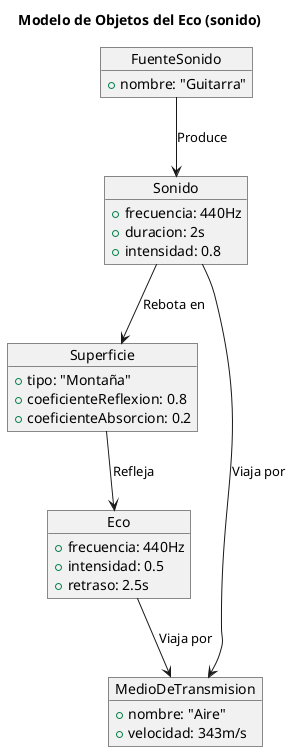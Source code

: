 @startuml
title Modelo de Objetos del Eco (sonido)

object FuenteSonido {
  +nombre: "Guitarra"
}

object Sonido {
  +frecuencia: 440Hz
  +duracion: 2s
  +intensidad: 0.8
}

object Superficie {
  +tipo: "Montaña"
  +coeficienteReflexion: 0.8
  +coeficienteAbsorcion: 0.2
}

object MedioDeTransmision {
  +nombre: "Aire"
  +velocidad: 343m/s
}

object Eco {
  +frecuencia: 440Hz
  +intensidad: 0.5
  +retraso: 2.5s
}

FuenteSonido --> Sonido: "Produce"
Sonido --> MedioDeTransmision: "Viaja por"
Sonido --> Superficie: "Rebota en"
Superficie --> Eco: "Refleja"
Eco --> MedioDeTransmision: "Viaja por"

@enduml
